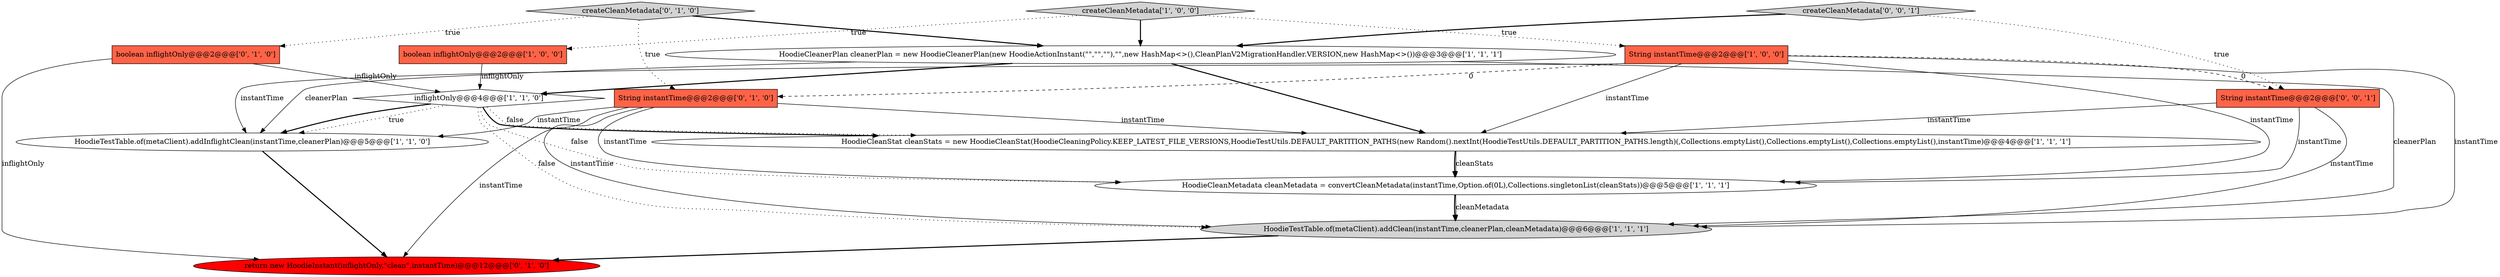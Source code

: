 digraph {
12 [style = filled, label = "String instantTime@@@2@@@['0', '1', '0']", fillcolor = tomato, shape = box image = "AAA1AAABBB2BBB"];
6 [style = filled, label = "String instantTime@@@2@@@['1', '0', '0']", fillcolor = tomato, shape = box image = "AAA1AAABBB1BBB"];
14 [style = filled, label = "createCleanMetadata['0', '0', '1']", fillcolor = lightgray, shape = diamond image = "AAA0AAABBB3BBB"];
4 [style = filled, label = "HoodieTestTable.of(metaClient).addInflightClean(instantTime,cleanerPlan)@@@5@@@['1', '1', '0']", fillcolor = white, shape = ellipse image = "AAA0AAABBB1BBB"];
0 [style = filled, label = "boolean inflightOnly@@@2@@@['1', '0', '0']", fillcolor = tomato, shape = box image = "AAA0AAABBB1BBB"];
8 [style = filled, label = "createCleanMetadata['1', '0', '0']", fillcolor = lightgray, shape = diamond image = "AAA0AAABBB1BBB"];
13 [style = filled, label = "String instantTime@@@2@@@['0', '0', '1']", fillcolor = tomato, shape = box image = "AAA0AAABBB3BBB"];
11 [style = filled, label = "boolean inflightOnly@@@2@@@['0', '1', '0']", fillcolor = tomato, shape = box image = "AAA0AAABBB2BBB"];
7 [style = filled, label = "HoodieCleanerPlan cleanerPlan = new HoodieCleanerPlan(new HoodieActionInstant(\"\",\"\",\"\"),\"\",new HashMap<>(),CleanPlanV2MigrationHandler.VERSION,new HashMap<>())@@@3@@@['1', '1', '1']", fillcolor = white, shape = ellipse image = "AAA0AAABBB1BBB"];
5 [style = filled, label = "HoodieCleanMetadata cleanMetadata = convertCleanMetadata(instantTime,Option.of(0L),Collections.singletonList(cleanStats))@@@5@@@['1', '1', '1']", fillcolor = white, shape = ellipse image = "AAA0AAABBB1BBB"];
3 [style = filled, label = "inflightOnly@@@4@@@['1', '1', '0']", fillcolor = white, shape = diamond image = "AAA0AAABBB1BBB"];
2 [style = filled, label = "HoodieCleanStat cleanStats = new HoodieCleanStat(HoodieCleaningPolicy.KEEP_LATEST_FILE_VERSIONS,HoodieTestUtils.DEFAULT_PARTITION_PATHS(new Random().nextInt(HoodieTestUtils.DEFAULT_PARTITION_PATHS.length)(,Collections.emptyList(),Collections.emptyList(),Collections.emptyList(),instantTime)@@@4@@@['1', '1', '1']", fillcolor = white, shape = ellipse image = "AAA0AAABBB1BBB"];
9 [style = filled, label = "createCleanMetadata['0', '1', '0']", fillcolor = lightgray, shape = diamond image = "AAA0AAABBB2BBB"];
10 [style = filled, label = "return new HoodieInstant(inflightOnly,\"clean\",instantTime)@@@12@@@['0', '1', '0']", fillcolor = red, shape = ellipse image = "AAA1AAABBB2BBB"];
1 [style = filled, label = "HoodieTestTable.of(metaClient).addClean(instantTime,cleanerPlan,cleanMetadata)@@@6@@@['1', '1', '1']", fillcolor = lightgray, shape = ellipse image = "AAA0AAABBB1BBB"];
4->10 [style = bold, label=""];
0->3 [style = solid, label="inflightOnly"];
12->1 [style = solid, label="instantTime"];
9->12 [style = dotted, label="true"];
6->5 [style = solid, label="instantTime"];
13->5 [style = solid, label="instantTime"];
6->2 [style = solid, label="instantTime"];
9->11 [style = dotted, label="true"];
3->4 [style = dotted, label="true"];
2->5 [style = solid, label="cleanStats"];
12->5 [style = solid, label="instantTime"];
6->4 [style = solid, label="instantTime"];
9->7 [style = bold, label=""];
6->1 [style = solid, label="instantTime"];
7->4 [style = solid, label="cleanerPlan"];
3->4 [style = bold, label=""];
7->3 [style = bold, label=""];
14->13 [style = dotted, label="true"];
8->7 [style = bold, label=""];
14->7 [style = bold, label=""];
6->12 [style = dashed, label="0"];
5->1 [style = bold, label=""];
11->10 [style = solid, label="inflightOnly"];
8->6 [style = dotted, label="true"];
6->13 [style = dashed, label="0"];
3->2 [style = bold, label=""];
11->3 [style = solid, label="inflightOnly"];
7->2 [style = bold, label=""];
12->4 [style = solid, label="instantTime"];
5->1 [style = solid, label="cleanMetadata"];
12->2 [style = solid, label="instantTime"];
7->1 [style = solid, label="cleanerPlan"];
8->0 [style = dotted, label="true"];
12->10 [style = solid, label="instantTime"];
3->5 [style = dotted, label="false"];
13->1 [style = solid, label="instantTime"];
13->2 [style = solid, label="instantTime"];
1->10 [style = bold, label=""];
3->2 [style = dotted, label="false"];
3->1 [style = dotted, label="false"];
2->5 [style = bold, label=""];
}
